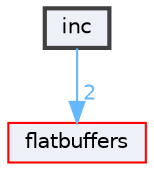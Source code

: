 digraph "inc"
{
 // LATEX_PDF_SIZE
  bgcolor="transparent";
  edge [fontname=Helvetica,fontsize=10,labelfontname=Helvetica,labelfontsize=10];
  node [fontname=Helvetica,fontsize=10,shape=box,height=0.2,width=0.4];
  compound=true
  dir_bfccd401955b95cf8c75461437045ac0 [label="inc", fillcolor="#edf0f7", color="grey25", style="filled,bold", URL="dir_bfccd401955b95cf8c75461437045ac0.html",tooltip=""];
  dir_aab3332a77760f74556dcb4aee61b405 [label="flatbuffers", fillcolor="#edf0f7", color="red", style="filled", URL="dir_aab3332a77760f74556dcb4aee61b405.html",tooltip=""];
  dir_bfccd401955b95cf8c75461437045ac0->dir_aab3332a77760f74556dcb4aee61b405 [headlabel="2", labeldistance=1.5 headhref="dir_000115_000058.html" href="dir_000115_000058.html" color="steelblue1" fontcolor="steelblue1"];
}
